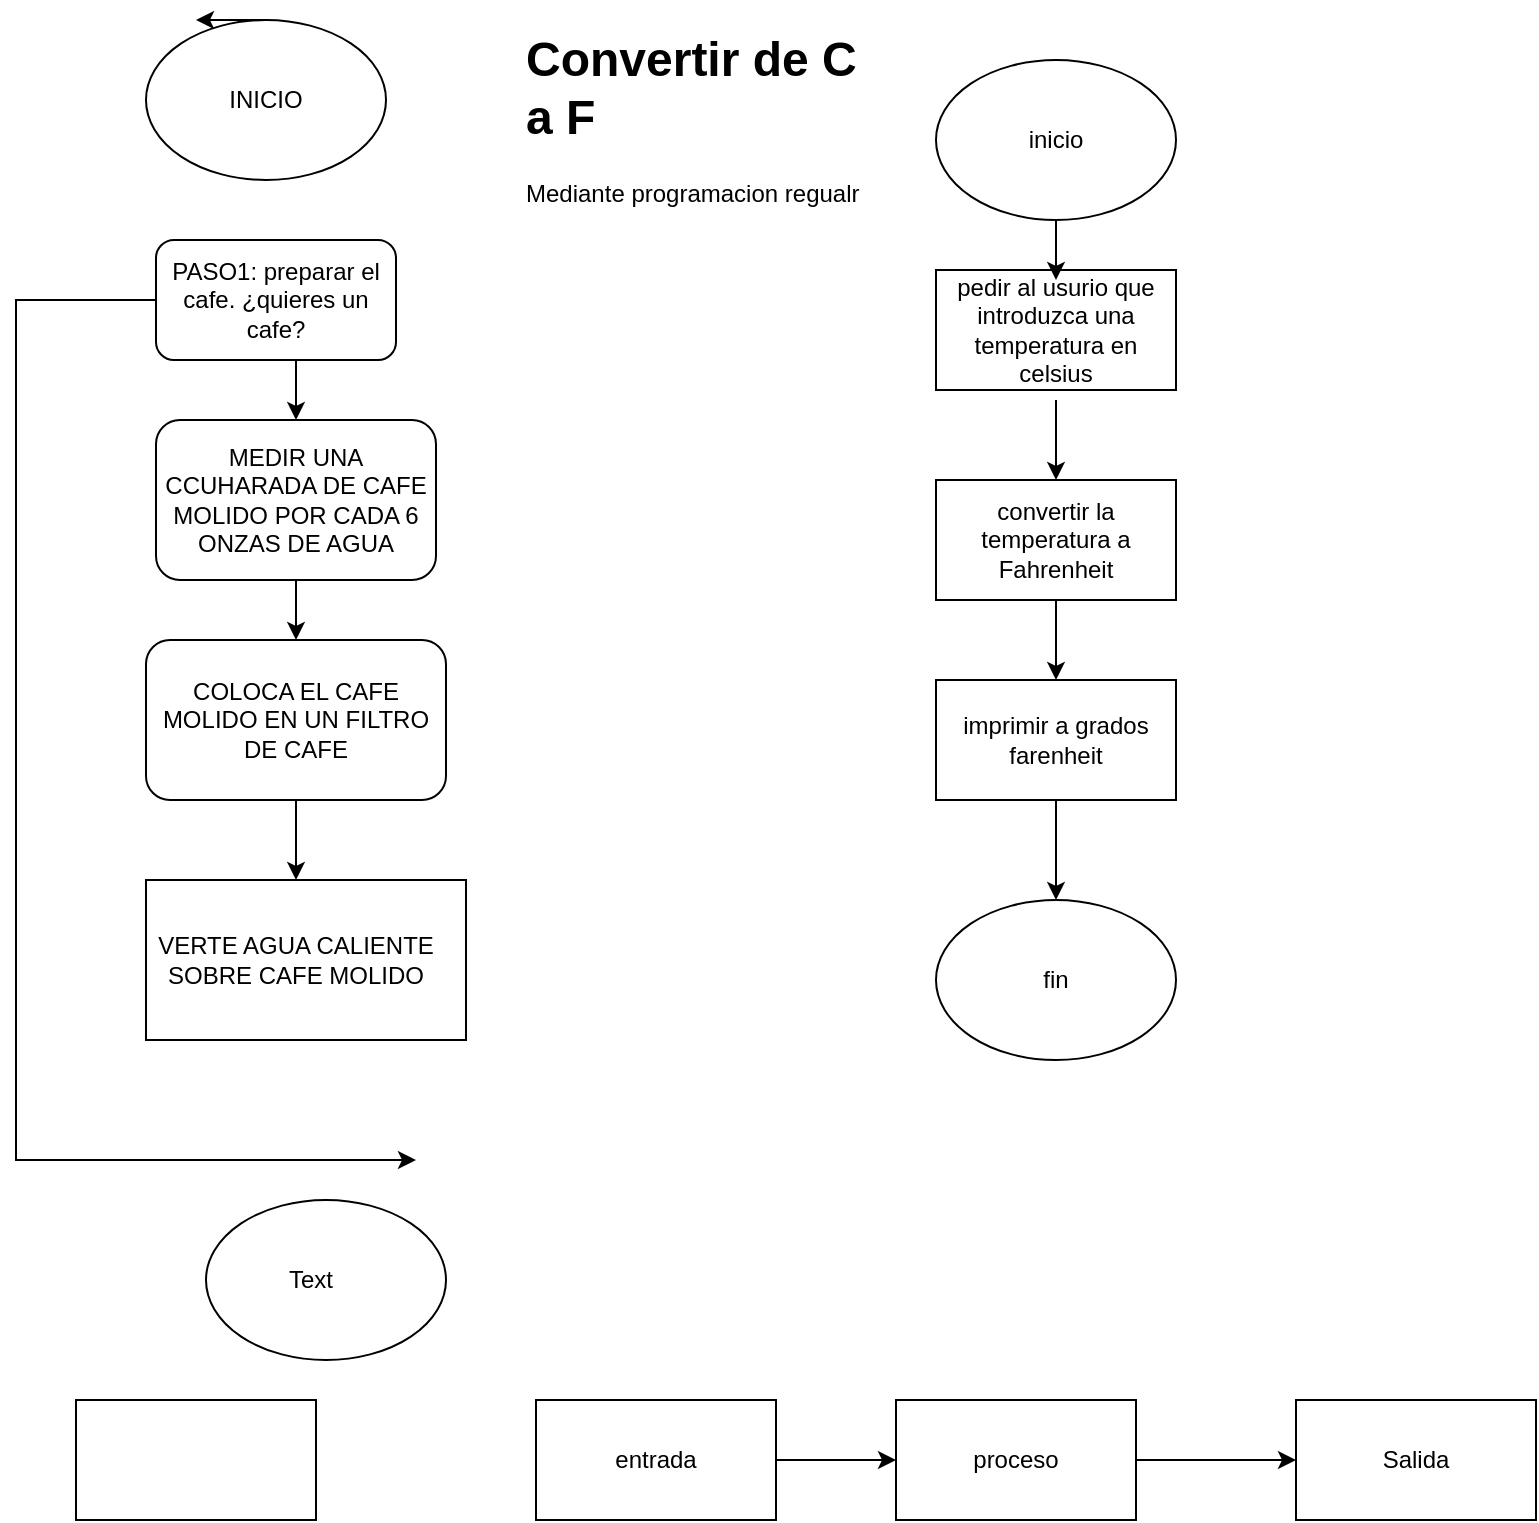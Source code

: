 <mxfile version="12.2.4" pages="1"><diagram id="pWoV8CRl2A9c11hHgqQe" name="Page-1"><mxGraphModel dx="676" dy="536" grid="1" gridSize="10" guides="1" tooltips="1" connect="1" arrows="1" fold="1" page="1" pageScale="1" pageWidth="850" pageHeight="1100" math="0" shadow="0"><root><mxCell id="0"/><mxCell id="1" parent="0"/><mxCell id="18" style="edgeStyle=orthogonalEdgeStyle;rounded=0;orthogonalLoop=1;jettySize=auto;html=1;exitX=0.5;exitY=0;exitDx=0;exitDy=0;" parent="1" source="8" edge="1"><mxGeometry relative="1" as="geometry"><mxPoint x="120" y="30" as="targetPoint"/></mxGeometry></mxCell><mxCell id="8" value="" style="ellipse;whiteSpace=wrap;html=1;" parent="1" vertex="1"><mxGeometry x="95" y="30" width="120" height="80" as="geometry"/></mxCell><mxCell id="11" value="INICIO" style="text;html=1;strokeColor=none;fillColor=none;align=center;verticalAlign=middle;whiteSpace=wrap;rounded=0;" parent="1" vertex="1"><mxGeometry x="110" y="40" width="90" height="60" as="geometry"/></mxCell><mxCell id="12" value="" style="rounded=1;whiteSpace=wrap;html=1;" parent="1" vertex="1"><mxGeometry x="100" y="140" width="120" height="60" as="geometry"/></mxCell><mxCell id="16" style="edgeStyle=orthogonalEdgeStyle;rounded=0;orthogonalLoop=1;jettySize=auto;html=1;exitX=0.5;exitY=1;exitDx=0;exitDy=0;entryX=0.5;entryY=0;entryDx=0;entryDy=0;" parent="1" source="13" target="15" edge="1"><mxGeometry relative="1" as="geometry"/></mxCell><mxCell id="27" value="" style="edgeStyle=orthogonalEdgeStyle;rounded=0;orthogonalLoop=1;jettySize=auto;html=1;" edge="1" parent="1" source="13"><mxGeometry relative="1" as="geometry"><mxPoint x="230" y="600" as="targetPoint"/><Array as="points"><mxPoint x="30" y="170"/><mxPoint x="30" y="600"/></Array></mxGeometry></mxCell><mxCell id="13" value="PASO1: preparar el cafe. ¿quieres un cafe?" style="text;html=1;strokeColor=none;fillColor=none;align=center;verticalAlign=middle;whiteSpace=wrap;rounded=0;" parent="1" vertex="1"><mxGeometry x="100" y="140" width="120" height="60" as="geometry"/></mxCell><mxCell id="15" value="" style="rounded=1;whiteSpace=wrap;html=1;" parent="1" vertex="1"><mxGeometry x="100" y="230" width="140" height="80" as="geometry"/></mxCell><mxCell id="21" value="" style="edgeStyle=orthogonalEdgeStyle;rounded=0;orthogonalLoop=1;jettySize=auto;html=1;" parent="1" source="17" target="20" edge="1"><mxGeometry relative="1" as="geometry"/></mxCell><mxCell id="17" value="MEDIR UNA CCUHARADA DE CAFE MOLIDO POR CADA 6 ONZAS DE AGUA" style="text;html=1;strokeColor=none;fillColor=none;align=center;verticalAlign=middle;whiteSpace=wrap;rounded=0;" parent="1" vertex="1"><mxGeometry x="100" y="230" width="140" height="80" as="geometry"/></mxCell><mxCell id="19" value="" style="rounded=1;whiteSpace=wrap;html=1;" parent="1" vertex="1"><mxGeometry x="95" y="340" width="150" height="80" as="geometry"/></mxCell><mxCell id="24" style="edgeStyle=orthogonalEdgeStyle;rounded=0;orthogonalLoop=1;jettySize=auto;html=1;exitX=0.5;exitY=1;exitDx=0;exitDy=0;" parent="1" source="20" target="23" edge="1"><mxGeometry relative="1" as="geometry"/></mxCell><mxCell id="20" value="COLOCA EL CAFE MOLIDO EN UN FILTRO DE CAFE" style="text;html=1;strokeColor=none;fillColor=none;align=center;verticalAlign=middle;whiteSpace=wrap;rounded=0;" parent="1" vertex="1"><mxGeometry x="95" y="340" width="150" height="80" as="geometry"/></mxCell><mxCell id="22" value="" style="rounded=0;whiteSpace=wrap;html=1;" parent="1" vertex="1"><mxGeometry x="95" y="460" width="160" height="80" as="geometry"/></mxCell><mxCell id="23" value="VERTE AGUA CALIENTE SOBRE CAFE MOLIDO" style="text;html=1;strokeColor=none;fillColor=none;align=center;verticalAlign=middle;whiteSpace=wrap;rounded=0;" parent="1" vertex="1"><mxGeometry x="90" y="460" width="160" height="80" as="geometry"/></mxCell><mxCell id="29" value="" style="ellipse;whiteSpace=wrap;html=1;" vertex="1" parent="1"><mxGeometry x="125" y="620" width="120" height="80" as="geometry"/></mxCell><mxCell id="30" value="Text" style="text;html=1;strokeColor=none;fillColor=none;align=center;verticalAlign=middle;whiteSpace=wrap;rounded=0;" vertex="1" parent="1"><mxGeometry x="135" y="640" width="85" height="40" as="geometry"/></mxCell><mxCell id="31" value="" style="ellipse;whiteSpace=wrap;html=1;" vertex="1" parent="1"><mxGeometry x="490" y="50" width="120" height="80" as="geometry"/></mxCell><mxCell id="32" value="" style="rounded=0;whiteSpace=wrap;html=1;" vertex="1" parent="1"><mxGeometry x="490" y="155" width="120" height="60" as="geometry"/></mxCell><mxCell id="33" value="" style="rounded=0;whiteSpace=wrap;html=1;" vertex="1" parent="1"><mxGeometry x="60" y="720" width="120" height="60" as="geometry"/></mxCell><mxCell id="34" value="" style="rounded=0;whiteSpace=wrap;html=1;" vertex="1" parent="1"><mxGeometry x="490" y="260" width="120" height="60" as="geometry"/></mxCell><mxCell id="35" value="" style="rounded=0;whiteSpace=wrap;html=1;" vertex="1" parent="1"><mxGeometry x="490" y="360" width="120" height="60" as="geometry"/></mxCell><mxCell id="36" value="" style="ellipse;whiteSpace=wrap;html=1;" vertex="1" parent="1"><mxGeometry x="490" y="470" width="120" height="80" as="geometry"/></mxCell><mxCell id="37" value="inicio" style="text;html=1;strokeColor=none;fillColor=none;align=center;verticalAlign=middle;whiteSpace=wrap;rounded=0;" vertex="1" parent="1"><mxGeometry x="510" y="70" width="80" height="40" as="geometry"/></mxCell><mxCell id="42" value="pedir al usurio que introduzca una temperatura en celsius" style="text;html=1;strokeColor=none;fillColor=none;align=center;verticalAlign=middle;whiteSpace=wrap;rounded=0;" vertex="1" parent="1"><mxGeometry x="490" y="160" width="120" height="50" as="geometry"/></mxCell><mxCell id="43" value="convertir la temperatura a Fahrenheit" style="text;html=1;strokeColor=none;fillColor=none;align=center;verticalAlign=middle;whiteSpace=wrap;rounded=0;" vertex="1" parent="1"><mxGeometry x="490" y="260" width="120" height="60" as="geometry"/></mxCell><mxCell id="44" value="imprimir a grados farenheit" style="text;html=1;strokeColor=none;fillColor=none;align=center;verticalAlign=middle;whiteSpace=wrap;rounded=0;" vertex="1" parent="1"><mxGeometry x="490" y="360" width="120" height="60" as="geometry"/></mxCell><mxCell id="46" value="fin" style="text;html=1;strokeColor=none;fillColor=none;align=center;verticalAlign=middle;whiteSpace=wrap;rounded=0;" vertex="1" parent="1"><mxGeometry x="500" y="480" width="100" height="60" as="geometry"/></mxCell><mxCell id="47" value="" style="rounded=0;whiteSpace=wrap;html=1;" vertex="1" parent="1"><mxGeometry x="290" y="720" width="120" height="60" as="geometry"/></mxCell><mxCell id="48" value="" style="rounded=0;whiteSpace=wrap;html=1;" vertex="1" parent="1"><mxGeometry x="470" y="720" width="120" height="60" as="geometry"/></mxCell><mxCell id="49" value="" style="rounded=0;whiteSpace=wrap;html=1;" vertex="1" parent="1"><mxGeometry x="670" y="720" width="120" height="60" as="geometry"/></mxCell><mxCell id="50" value="entrada" style="text;html=1;strokeColor=none;fillColor=none;align=center;verticalAlign=middle;whiteSpace=wrap;rounded=0;" vertex="1" parent="1"><mxGeometry x="290" y="720" width="120" height="60" as="geometry"/></mxCell><mxCell id="51" value="proceso" style="text;html=1;strokeColor=none;fillColor=none;align=center;verticalAlign=middle;whiteSpace=wrap;rounded=0;" vertex="1" parent="1"><mxGeometry x="470" y="720" width="120" height="60" as="geometry"/></mxCell><mxCell id="53" value="Salida" style="text;html=1;strokeColor=none;fillColor=none;align=center;verticalAlign=middle;whiteSpace=wrap;rounded=0;" vertex="1" parent="1"><mxGeometry x="670" y="720" width="120" height="60" as="geometry"/></mxCell><mxCell id="55" value="" style="endArrow=classic;html=1;" edge="1" parent="1" source="50"><mxGeometry width="50" height="50" relative="1" as="geometry"><mxPoint x="410" y="800" as="sourcePoint"/><mxPoint x="470" y="750" as="targetPoint"/></mxGeometry></mxCell><mxCell id="56" value="" style="endArrow=classic;html=1;exitX=1;exitY=0.5;exitDx=0;exitDy=0;entryX=0;entryY=0.5;entryDx=0;entryDy=0;" edge="1" parent="1" source="51" target="53"><mxGeometry width="50" height="50" relative="1" as="geometry"><mxPoint x="590" y="800" as="sourcePoint"/><mxPoint x="640" y="750" as="targetPoint"/><Array as="points"/></mxGeometry></mxCell><mxCell id="57" value="" style="endArrow=classic;html=1;" edge="1" parent="1" source="31"><mxGeometry width="50" height="50" relative="1" as="geometry"><mxPoint x="550" y="180" as="sourcePoint"/><mxPoint x="550" y="160" as="targetPoint"/></mxGeometry></mxCell><mxCell id="58" value="" style="endArrow=classic;html=1;entryX=0.5;entryY=0;entryDx=0;entryDy=0;" edge="1" parent="1" target="43"><mxGeometry width="50" height="50" relative="1" as="geometry"><mxPoint x="550" y="220" as="sourcePoint"/><mxPoint x="600" y="210" as="targetPoint"/></mxGeometry></mxCell><mxCell id="59" value="" style="endArrow=classic;html=1;" edge="1" parent="1" source="43"><mxGeometry width="50" height="50" relative="1" as="geometry"><mxPoint x="550" y="370" as="sourcePoint"/><mxPoint x="550" y="360" as="targetPoint"/></mxGeometry></mxCell><mxCell id="60" value="" style="endArrow=classic;html=1;" edge="1" parent="1" source="44"><mxGeometry width="50" height="50" relative="1" as="geometry"><mxPoint x="550" y="470" as="sourcePoint"/><mxPoint x="550" y="470" as="targetPoint"/></mxGeometry></mxCell><mxCell id="61" value="&lt;h1&gt;Convertir de C&amp;nbsp; a F&lt;/h1&gt;&lt;div&gt;Mediante programacion regualr&amp;nbsp;&lt;/div&gt;" style="text;html=1;strokeColor=none;fillColor=none;spacing=5;spacingTop=-20;whiteSpace=wrap;overflow=hidden;rounded=0;" vertex="1" parent="1"><mxGeometry x="280" y="30" width="190" height="120" as="geometry"/></mxCell></root></mxGraphModel></diagram></mxfile>